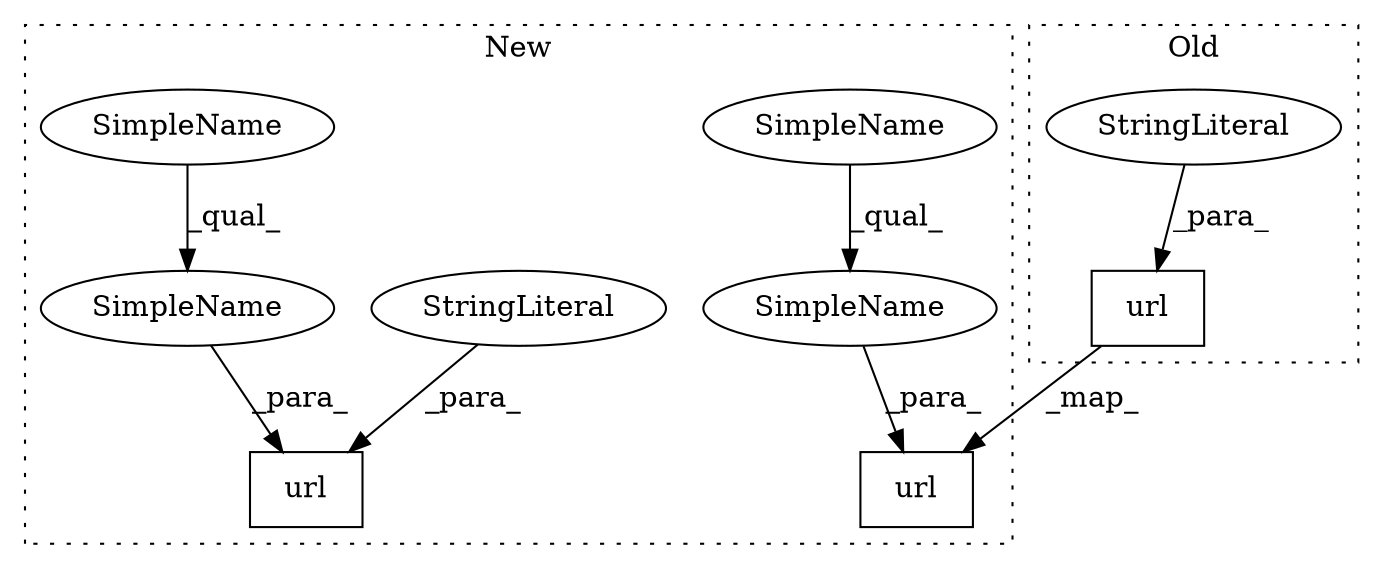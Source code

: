 digraph G {
subgraph cluster0 {
1 [label="url" a="32" s="685,727" l="4,-42" shape="box"];
6 [label="StringLiteral" a="45" s="712" l="0" shape="ellipse"];
label = "Old";
style="dotted";
}
subgraph cluster1 {
2 [label="url" a="32" s="621,667" l="4,-46" shape="box"];
3 [label="SimpleName" a="42" s="648" l="0" shape="ellipse"];
4 [label="SimpleName" a="42" s="794" l="0" shape="ellipse"];
5 [label="url" a="32" s="773,794" l="4,-21" shape="box"];
7 [label="StringLiteral" a="45" s="777" l="0" shape="ellipse"];
8 [label="SimpleName" a="42" s="648" l="0" shape="ellipse"];
9 [label="SimpleName" a="42" s="794" l="0" shape="ellipse"];
label = "New";
style="dotted";
}
1 -> 2 [label="_map_"];
3 -> 2 [label="_para_"];
4 -> 5 [label="_para_"];
6 -> 1 [label="_para_"];
7 -> 5 [label="_para_"];
8 -> 3 [label="_qual_"];
9 -> 4 [label="_qual_"];
}